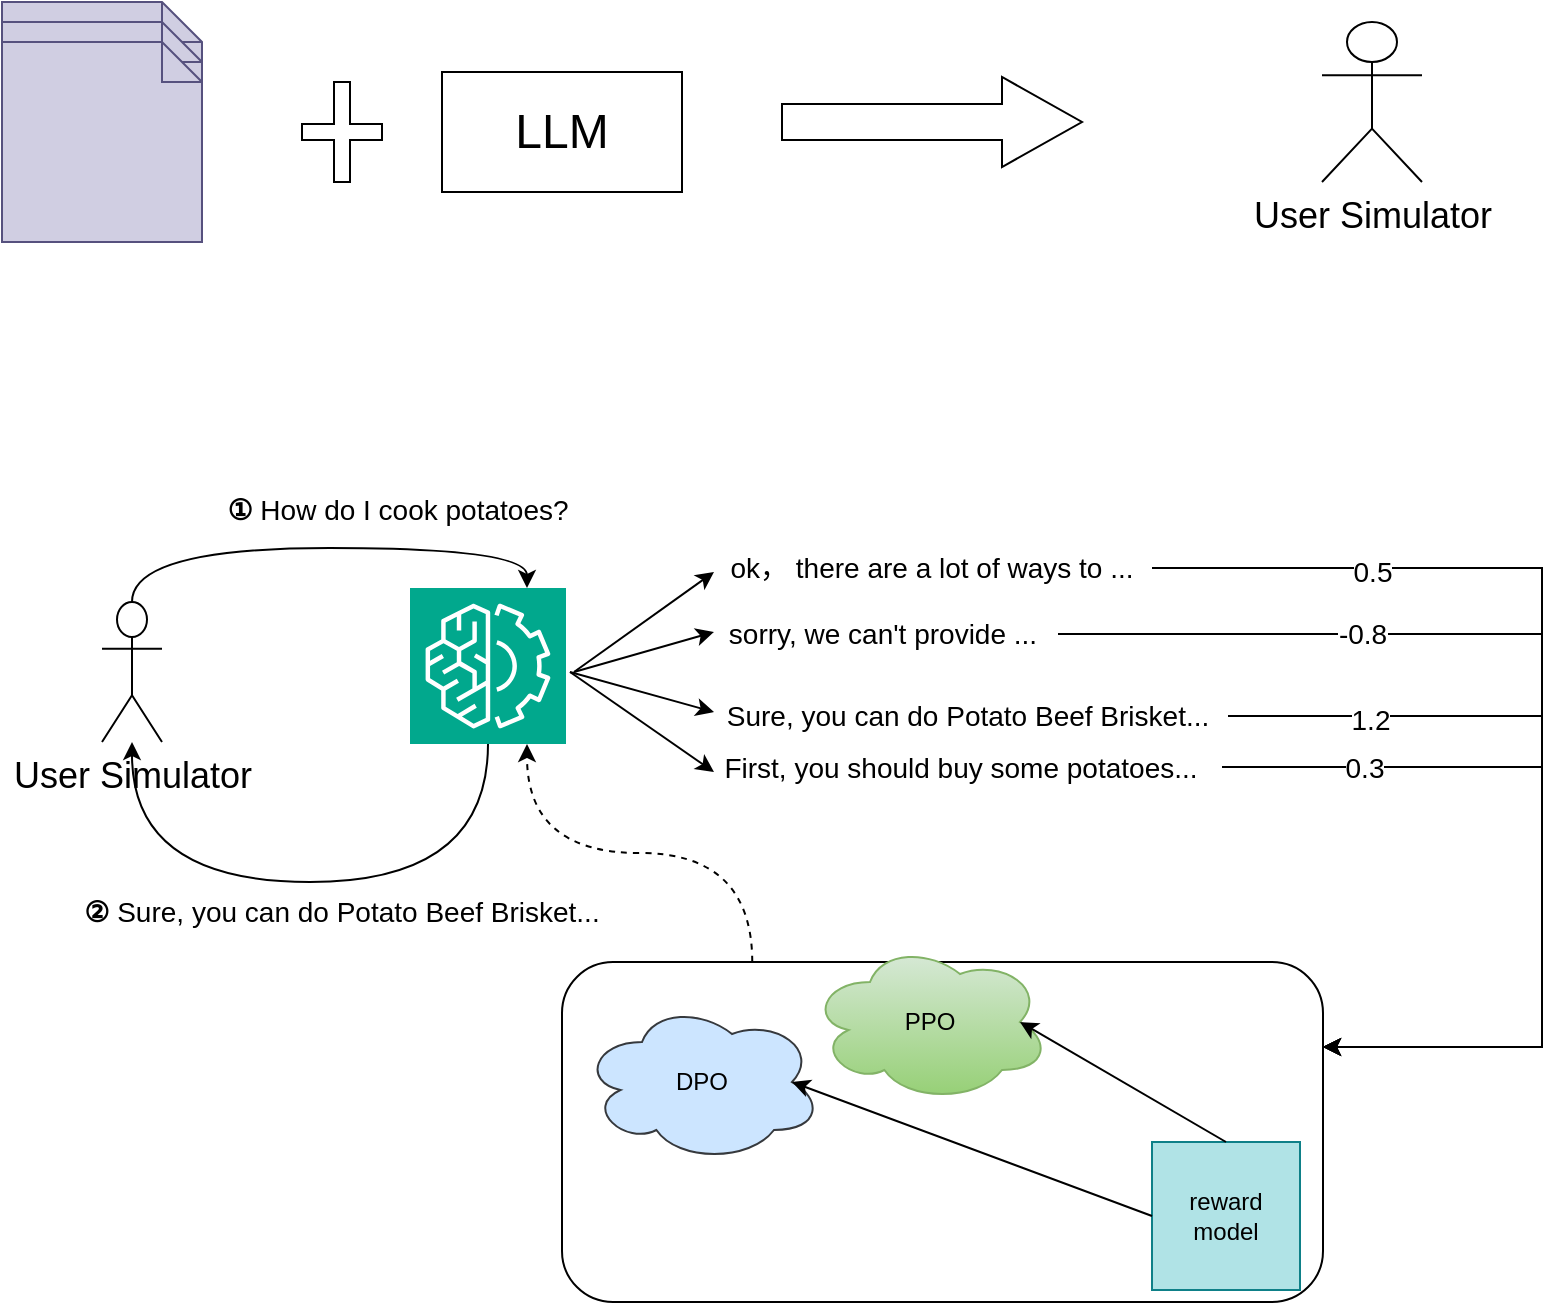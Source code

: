 <mxfile version="21.8.2" type="github">
  <diagram name="第 1 页" id="W85m1tSXvpmhPucDmNgN">
    <mxGraphModel dx="1434" dy="790" grid="1" gridSize="10" guides="1" tooltips="1" connect="1" arrows="1" fold="1" page="1" pageScale="1" pageWidth="827" pageHeight="1169" math="0" shadow="0">
      <root>
        <mxCell id="0" />
        <mxCell id="1" parent="0" />
        <mxCell id="ncwIcXT62p0Sn7VJ6r_n-54" value="" style="rounded=1;whiteSpace=wrap;html=1;fillColor=none;" vertex="1" parent="1">
          <mxGeometry x="290" y="640" width="380.5" height="170" as="geometry" />
        </mxCell>
        <mxCell id="ncwIcXT62p0Sn7VJ6r_n-5" value="" style="html=1;shadow=0;dashed=0;align=center;verticalAlign=middle;shape=mxgraph.arrows2.arrow;dy=0.6;dx=40;notch=0;" vertex="1" parent="1">
          <mxGeometry x="400" y="197.5" width="150" height="45" as="geometry" />
        </mxCell>
        <mxCell id="ncwIcXT62p0Sn7VJ6r_n-6" value="" style="shape=cross;whiteSpace=wrap;html=1;" vertex="1" parent="1">
          <mxGeometry x="160" y="200" width="40" height="50" as="geometry" />
        </mxCell>
        <mxCell id="ncwIcXT62p0Sn7VJ6r_n-7" value="&lt;font style=&quot;font-size: 24px;&quot;&gt;LLM&lt;/font&gt;" style="rounded=0;whiteSpace=wrap;html=1;" vertex="1" parent="1">
          <mxGeometry x="230" y="195" width="120" height="60" as="geometry" />
        </mxCell>
        <mxCell id="ncwIcXT62p0Sn7VJ6r_n-9" value="" style="group" vertex="1" connectable="0" parent="1">
          <mxGeometry x="10" y="160" width="100" height="120" as="geometry" />
        </mxCell>
        <mxCell id="ncwIcXT62p0Sn7VJ6r_n-2" value="" style="shape=note;size=20;whiteSpace=wrap;html=1;fillColor=#d0cee2;strokeColor=#56517e;" vertex="1" parent="ncwIcXT62p0Sn7VJ6r_n-9">
          <mxGeometry width="100" height="100" as="geometry" />
        </mxCell>
        <mxCell id="ncwIcXT62p0Sn7VJ6r_n-3" value="" style="shape=note;size=20;whiteSpace=wrap;html=1;fillColor=#d0cee2;strokeColor=#56517e;" vertex="1" parent="ncwIcXT62p0Sn7VJ6r_n-9">
          <mxGeometry y="10" width="100" height="100" as="geometry" />
        </mxCell>
        <mxCell id="ncwIcXT62p0Sn7VJ6r_n-4" value="" style="shape=note;size=20;whiteSpace=wrap;html=1;fillColor=#d0cee2;strokeColor=#56517e;" vertex="1" parent="ncwIcXT62p0Sn7VJ6r_n-9">
          <mxGeometry y="20" width="100" height="100" as="geometry" />
        </mxCell>
        <mxCell id="ncwIcXT62p0Sn7VJ6r_n-14" value="&lt;font style=&quot;font-size: 18px;&quot;&gt;User Simulator&lt;/font&gt;" style="shape=umlActor;verticalLabelPosition=bottom;verticalAlign=top;html=1;outlineConnect=0;" vertex="1" parent="1">
          <mxGeometry x="670" y="170" width="50" height="80" as="geometry" />
        </mxCell>
        <mxCell id="ncwIcXT62p0Sn7VJ6r_n-65" style="edgeStyle=orthogonalEdgeStyle;rounded=0;orthogonalLoop=1;jettySize=auto;html=1;exitX=0.5;exitY=1;exitDx=0;exitDy=0;exitPerimeter=0;curved=1;" edge="1" parent="1" source="ncwIcXT62p0Sn7VJ6r_n-19" target="ncwIcXT62p0Sn7VJ6r_n-21">
          <mxGeometry relative="1" as="geometry">
            <Array as="points">
              <mxPoint x="253" y="600" />
              <mxPoint x="75" y="600" />
            </Array>
          </mxGeometry>
        </mxCell>
        <mxCell id="ncwIcXT62p0Sn7VJ6r_n-19" value="" style="sketch=0;points=[[0,0,0],[0.25,0,0],[0.5,0,0],[0.75,0,0],[1,0,0],[0,1,0],[0.25,1,0],[0.5,1,0],[0.75,1,0],[1,1,0],[0,0.25,0],[0,0.5,0],[0,0.75,0],[1,0.25,0],[1,0.5,0],[1,0.75,0]];outlineConnect=0;fontColor=#232F3E;fillColor=#01A88D;strokeColor=#ffffff;dashed=0;verticalLabelPosition=bottom;verticalAlign=top;align=center;html=1;fontSize=12;fontStyle=0;aspect=fixed;shape=mxgraph.aws4.resourceIcon;resIcon=mxgraph.aws4.machine_learning;" vertex="1" parent="1">
          <mxGeometry x="214" y="453" width="78" height="78" as="geometry" />
        </mxCell>
        <mxCell id="ncwIcXT62p0Sn7VJ6r_n-21" value="&lt;font style=&quot;font-size: 18px;&quot;&gt;User Simulator&lt;/font&gt;" style="shape=umlActor;verticalLabelPosition=bottom;verticalAlign=top;html=1;outlineConnect=0;" vertex="1" parent="1">
          <mxGeometry x="60" y="460" width="30" height="70" as="geometry" />
        </mxCell>
        <mxCell id="ncwIcXT62p0Sn7VJ6r_n-28" value="&lt;font style=&quot;font-size: 14px;&quot;&gt;&lt;b&gt;①&lt;/b&gt; How do I cook potatoes?&lt;/font&gt;" style="text;strokeColor=none;align=center;fillColor=none;html=1;verticalAlign=middle;whiteSpace=wrap;rounded=0;" vertex="1" parent="1">
          <mxGeometry x="98" y="404" width="220" height="20" as="geometry" />
        </mxCell>
        <mxCell id="ncwIcXT62p0Sn7VJ6r_n-30" value="" style="endArrow=classic;html=1;rounded=0;" edge="1" parent="1">
          <mxGeometry width="50" height="50" relative="1" as="geometry">
            <mxPoint x="296" y="495" as="sourcePoint" />
            <mxPoint x="366" y="475" as="targetPoint" />
          </mxGeometry>
        </mxCell>
        <mxCell id="ncwIcXT62p0Sn7VJ6r_n-31" value="" style="endArrow=classic;html=1;rounded=0;" edge="1" parent="1">
          <mxGeometry width="50" height="50" relative="1" as="geometry">
            <mxPoint x="294" y="495" as="sourcePoint" />
            <mxPoint x="366" y="515" as="targetPoint" />
          </mxGeometry>
        </mxCell>
        <mxCell id="ncwIcXT62p0Sn7VJ6r_n-32" value="" style="endArrow=classic;html=1;rounded=0;" edge="1" parent="1">
          <mxGeometry width="50" height="50" relative="1" as="geometry">
            <mxPoint x="296" y="495" as="sourcePoint" />
            <mxPoint x="366" y="445" as="targetPoint" />
          </mxGeometry>
        </mxCell>
        <mxCell id="ncwIcXT62p0Sn7VJ6r_n-33" value="" style="endArrow=classic;html=1;rounded=0;" edge="1" parent="1">
          <mxGeometry width="50" height="50" relative="1" as="geometry">
            <mxPoint x="294" y="495" as="sourcePoint" />
            <mxPoint x="366" y="545" as="targetPoint" />
          </mxGeometry>
        </mxCell>
        <mxCell id="ncwIcXT62p0Sn7VJ6r_n-39" value="reward model" style="whiteSpace=wrap;html=1;aspect=fixed;fillColor=#b0e3e6;strokeColor=#0e8088;" vertex="1" parent="1">
          <mxGeometry x="585" y="730" width="74" height="74" as="geometry" />
        </mxCell>
        <mxCell id="ncwIcXT62p0Sn7VJ6r_n-55" style="edgeStyle=orthogonalEdgeStyle;rounded=0;orthogonalLoop=1;jettySize=auto;html=1;exitX=1;exitY=0.5;exitDx=0;exitDy=0;entryX=1;entryY=0.25;entryDx=0;entryDy=0;" edge="1" parent="1" source="ncwIcXT62p0Sn7VJ6r_n-45" target="ncwIcXT62p0Sn7VJ6r_n-54">
          <mxGeometry relative="1" as="geometry">
            <Array as="points">
              <mxPoint x="780" y="443" />
              <mxPoint x="780" y="683" />
            </Array>
          </mxGeometry>
        </mxCell>
        <mxCell id="ncwIcXT62p0Sn7VJ6r_n-74" value="&lt;font style=&quot;font-size: 14px;&quot;&gt;0.5&lt;/font&gt;" style="edgeLabel;html=1;align=center;verticalAlign=middle;resizable=0;points=[];" vertex="1" connectable="0" parent="ncwIcXT62p0Sn7VJ6r_n-55">
          <mxGeometry x="-0.596" y="-2" relative="1" as="geometry">
            <mxPoint as="offset" />
          </mxGeometry>
        </mxCell>
        <mxCell id="ncwIcXT62p0Sn7VJ6r_n-45" value="&lt;font style=&quot;font-size: 14px;&quot;&gt;ok， there are a lot of ways to ...&lt;/font&gt;" style="text;strokeColor=none;align=center;fillColor=none;html=1;verticalAlign=middle;whiteSpace=wrap;rounded=0;" vertex="1" parent="1">
          <mxGeometry x="365" y="433" width="220" height="20" as="geometry" />
        </mxCell>
        <mxCell id="ncwIcXT62p0Sn7VJ6r_n-56" style="edgeStyle=orthogonalEdgeStyle;rounded=0;orthogonalLoop=1;jettySize=auto;html=1;exitX=1;exitY=0.5;exitDx=0;exitDy=0;entryX=1;entryY=0.25;entryDx=0;entryDy=0;" edge="1" parent="1" source="ncwIcXT62p0Sn7VJ6r_n-46" target="ncwIcXT62p0Sn7VJ6r_n-54">
          <mxGeometry relative="1" as="geometry">
            <Array as="points">
              <mxPoint x="780" y="476" />
              <mxPoint x="780" y="683" />
            </Array>
          </mxGeometry>
        </mxCell>
        <mxCell id="ncwIcXT62p0Sn7VJ6r_n-75" value="&lt;font style=&quot;font-size: 14px;&quot;&gt;-0.8&lt;br&gt;&lt;/font&gt;" style="edgeLabel;html=1;align=center;verticalAlign=middle;resizable=0;points=[];" vertex="1" connectable="0" parent="ncwIcXT62p0Sn7VJ6r_n-56">
          <mxGeometry x="-0.455" relative="1" as="geometry">
            <mxPoint as="offset" />
          </mxGeometry>
        </mxCell>
        <mxCell id="ncwIcXT62p0Sn7VJ6r_n-46" value="&lt;font style=&quot;font-size: 14px;&quot;&gt;sorry, we can&#39;t provide ...&lt;/font&gt;" style="text;strokeColor=none;align=center;fillColor=none;html=1;verticalAlign=middle;whiteSpace=wrap;rounded=0;" vertex="1" parent="1">
          <mxGeometry x="363" y="466" width="175" height="20" as="geometry" />
        </mxCell>
        <mxCell id="ncwIcXT62p0Sn7VJ6r_n-57" style="edgeStyle=orthogonalEdgeStyle;rounded=0;orthogonalLoop=1;jettySize=auto;html=1;exitX=1;exitY=0.5;exitDx=0;exitDy=0;entryX=1;entryY=0.25;entryDx=0;entryDy=0;" edge="1" parent="1" source="ncwIcXT62p0Sn7VJ6r_n-47" target="ncwIcXT62p0Sn7VJ6r_n-54">
          <mxGeometry relative="1" as="geometry">
            <Array as="points">
              <mxPoint x="780" y="517" />
              <mxPoint x="780" y="683" />
            </Array>
          </mxGeometry>
        </mxCell>
        <mxCell id="ncwIcXT62p0Sn7VJ6r_n-77" value="1.2&lt;br&gt;" style="edgeLabel;html=1;align=center;verticalAlign=middle;resizable=0;points=[];" vertex="1" connectable="0" parent="ncwIcXT62p0Sn7VJ6r_n-57">
          <mxGeometry x="-0.676" relative="1" as="geometry">
            <mxPoint as="offset" />
          </mxGeometry>
        </mxCell>
        <mxCell id="ncwIcXT62p0Sn7VJ6r_n-79" value="&lt;font style=&quot;font-size: 14px;&quot;&gt;1.2&lt;/font&gt;" style="edgeLabel;html=1;align=center;verticalAlign=middle;resizable=0;points=[];" vertex="1" connectable="0" parent="ncwIcXT62p0Sn7VJ6r_n-57">
          <mxGeometry x="-0.671" y="-2" relative="1" as="geometry">
            <mxPoint as="offset" />
          </mxGeometry>
        </mxCell>
        <mxCell id="ncwIcXT62p0Sn7VJ6r_n-47" value="&lt;font style=&quot;font-size: 14px;&quot;&gt;Sure, you can do Potato Beef Brisket...&lt;/font&gt;" style="text;strokeColor=none;align=center;fillColor=none;html=1;verticalAlign=middle;whiteSpace=wrap;rounded=0;" vertex="1" parent="1">
          <mxGeometry x="363" y="507" width="260" height="20" as="geometry" />
        </mxCell>
        <mxCell id="ncwIcXT62p0Sn7VJ6r_n-58" style="edgeStyle=orthogonalEdgeStyle;rounded=0;orthogonalLoop=1;jettySize=auto;html=1;exitX=1;exitY=0.5;exitDx=0;exitDy=0;entryX=1;entryY=0.25;entryDx=0;entryDy=0;" edge="1" parent="1" source="ncwIcXT62p0Sn7VJ6r_n-48" target="ncwIcXT62p0Sn7VJ6r_n-54">
          <mxGeometry relative="1" as="geometry">
            <Array as="points">
              <mxPoint x="780" y="543" />
              <mxPoint x="780" y="683" />
            </Array>
          </mxGeometry>
        </mxCell>
        <mxCell id="ncwIcXT62p0Sn7VJ6r_n-78" value="&lt;font style=&quot;font-size: 14px;&quot;&gt;0.3&lt;/font&gt;" style="edgeLabel;html=1;align=center;verticalAlign=middle;resizable=0;points=[];" vertex="1" connectable="0" parent="ncwIcXT62p0Sn7VJ6r_n-58">
          <mxGeometry x="-0.653" y="1" relative="1" as="geometry">
            <mxPoint y="1" as="offset" />
          </mxGeometry>
        </mxCell>
        <mxCell id="ncwIcXT62p0Sn7VJ6r_n-48" value="&lt;font style=&quot;font-size: 14px;&quot;&gt;First, you should buy some potatoes...&lt;/font&gt;" style="text;strokeColor=none;align=center;fillColor=none;html=1;verticalAlign=middle;whiteSpace=wrap;rounded=0;" vertex="1" parent="1">
          <mxGeometry x="359" y="535" width="261" height="15" as="geometry" />
        </mxCell>
        <mxCell id="ncwIcXT62p0Sn7VJ6r_n-59" value="PPO" style="ellipse;shape=cloud;whiteSpace=wrap;html=1;fillColor=#d5e8d4;gradientColor=#97d077;strokeColor=#82b366;" vertex="1" parent="1">
          <mxGeometry x="414" y="630" width="120" height="80" as="geometry" />
        </mxCell>
        <mxCell id="ncwIcXT62p0Sn7VJ6r_n-60" value="DPO" style="ellipse;shape=cloud;whiteSpace=wrap;html=1;fillColor=#cce5ff;strokeColor=#36393d;" vertex="1" parent="1">
          <mxGeometry x="300" y="660" width="120" height="80" as="geometry" />
        </mxCell>
        <mxCell id="ncwIcXT62p0Sn7VJ6r_n-61" value="" style="endArrow=classic;html=1;rounded=0;exitX=0.5;exitY=0;exitDx=0;exitDy=0;entryX=0.875;entryY=0.5;entryDx=0;entryDy=0;entryPerimeter=0;" edge="1" parent="1" source="ncwIcXT62p0Sn7VJ6r_n-39" target="ncwIcXT62p0Sn7VJ6r_n-59">
          <mxGeometry width="50" height="50" relative="1" as="geometry">
            <mxPoint x="540" y="720" as="sourcePoint" />
            <mxPoint x="519" y="670" as="targetPoint" />
          </mxGeometry>
        </mxCell>
        <mxCell id="ncwIcXT62p0Sn7VJ6r_n-63" value="" style="endArrow=classic;html=1;rounded=0;entryX=0.875;entryY=0.5;entryDx=0;entryDy=0;entryPerimeter=0;exitX=0;exitY=0.5;exitDx=0;exitDy=0;" edge="1" parent="1" source="ncwIcXT62p0Sn7VJ6r_n-39" target="ncwIcXT62p0Sn7VJ6r_n-60">
          <mxGeometry width="50" height="50" relative="1" as="geometry">
            <mxPoint x="550" y="730" as="sourcePoint" />
            <mxPoint x="405" y="690" as="targetPoint" />
          </mxGeometry>
        </mxCell>
        <mxCell id="ncwIcXT62p0Sn7VJ6r_n-64" style="edgeStyle=orthogonalEdgeStyle;rounded=0;orthogonalLoop=1;jettySize=auto;html=1;exitX=0.5;exitY=0;exitDx=0;exitDy=0;exitPerimeter=0;entryX=0.75;entryY=0;entryDx=0;entryDy=0;entryPerimeter=0;curved=1;" edge="1" parent="1" source="ncwIcXT62p0Sn7VJ6r_n-21" target="ncwIcXT62p0Sn7VJ6r_n-19">
          <mxGeometry relative="1" as="geometry" />
        </mxCell>
        <mxCell id="ncwIcXT62p0Sn7VJ6r_n-69" value="&lt;font style=&quot;font-size: 14px;&quot;&gt;&lt;font style=&quot;&quot;&gt;&lt;b style=&quot;&quot;&gt;②&lt;/b&gt;&amp;nbsp;&lt;/font&gt;Sure, you can do Potato Beef Brisket...&lt;/font&gt;" style="text;strokeColor=none;align=center;fillColor=none;html=1;verticalAlign=middle;whiteSpace=wrap;rounded=0;" vertex="1" parent="1">
          <mxGeometry x="48" y="600" width="264" height="30" as="geometry" />
        </mxCell>
        <mxCell id="ncwIcXT62p0Sn7VJ6r_n-73" style="edgeStyle=orthogonalEdgeStyle;rounded=0;orthogonalLoop=1;jettySize=auto;html=1;exitX=0.25;exitY=0;exitDx=0;exitDy=0;entryX=0.75;entryY=1;entryDx=0;entryDy=0;entryPerimeter=0;dashed=1;curved=1;" edge="1" parent="1" source="ncwIcXT62p0Sn7VJ6r_n-54" target="ncwIcXT62p0Sn7VJ6r_n-19">
          <mxGeometry relative="1" as="geometry" />
        </mxCell>
      </root>
    </mxGraphModel>
  </diagram>
</mxfile>
